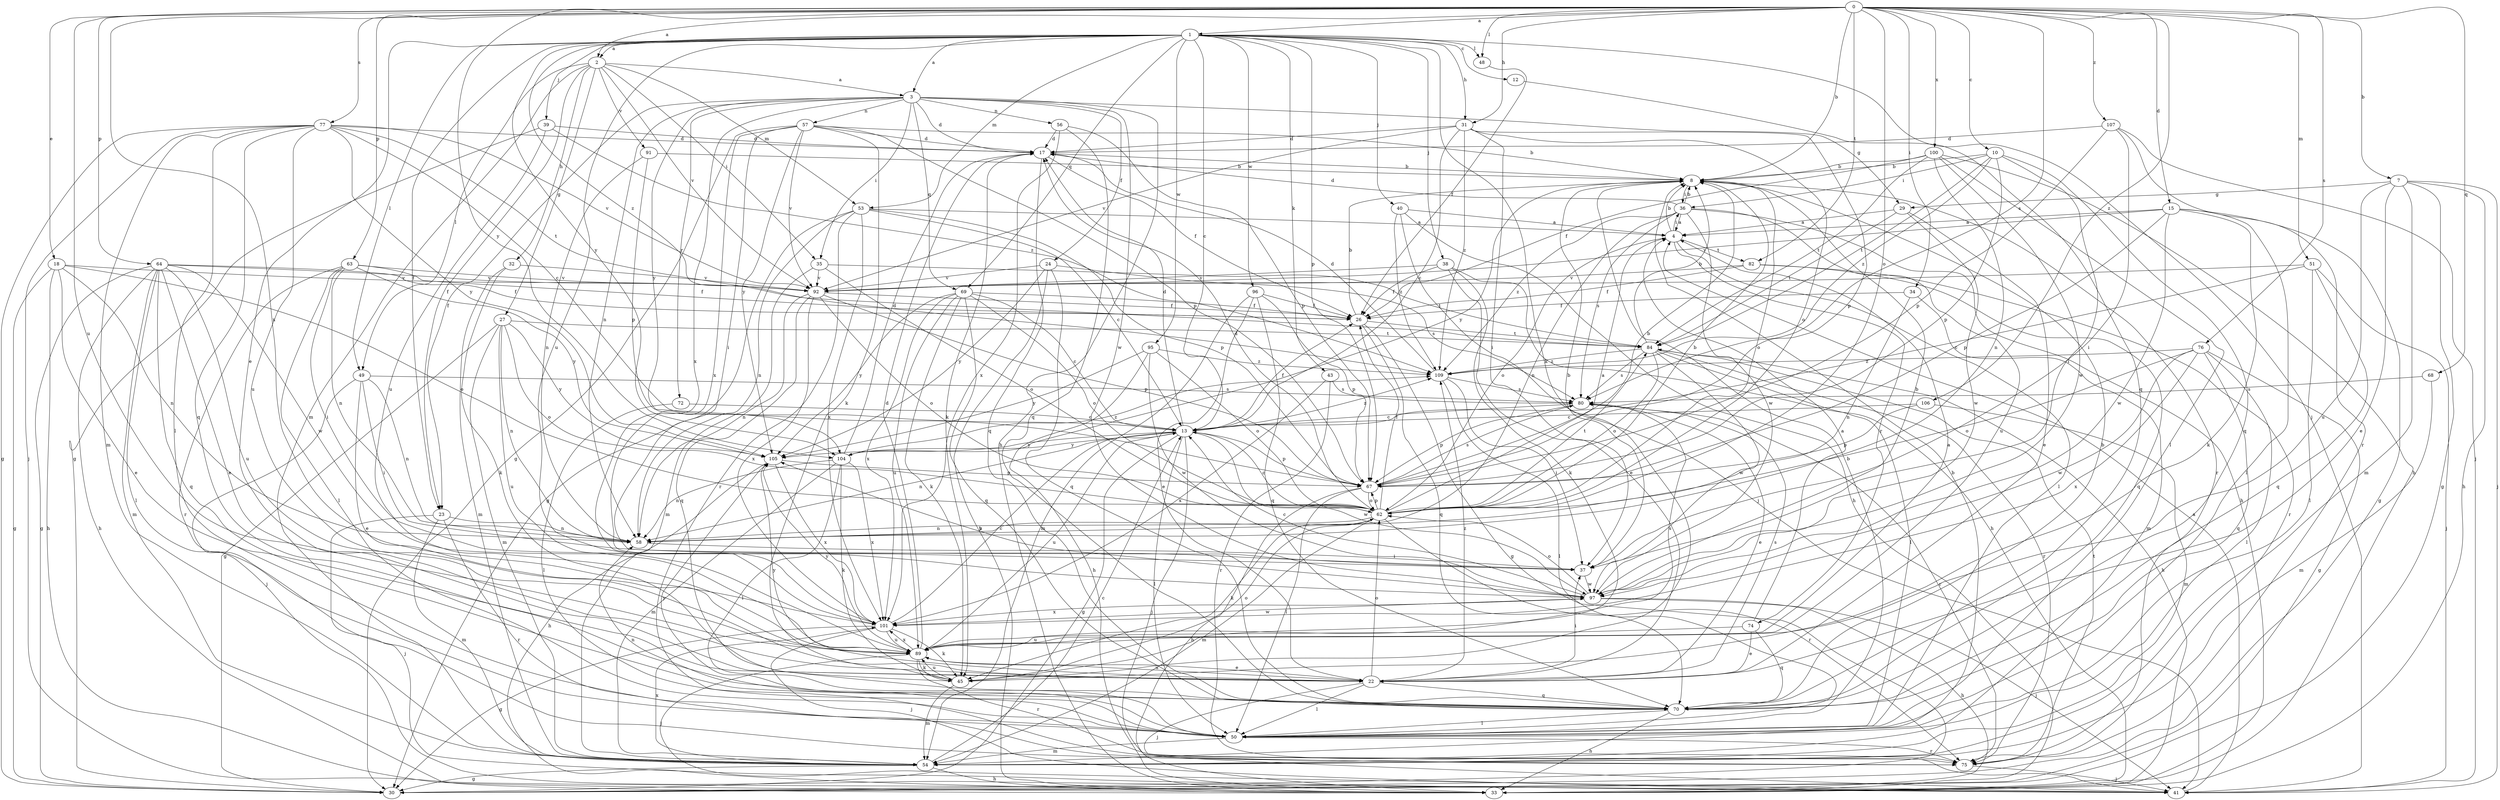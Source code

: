 strict digraph  {
0;
1;
2;
3;
4;
7;
8;
10;
12;
13;
15;
17;
18;
22;
23;
24;
26;
27;
29;
30;
31;
32;
33;
34;
35;
36;
37;
38;
39;
40;
41;
43;
45;
48;
49;
50;
51;
53;
54;
56;
57;
58;
62;
63;
64;
67;
68;
69;
70;
72;
74;
75;
76;
77;
80;
82;
84;
89;
91;
92;
95;
96;
97;
100;
101;
104;
105;
106;
107;
109;
0 -> 1  [label=a];
0 -> 2  [label=a];
0 -> 7  [label=b];
0 -> 8  [label=b];
0 -> 10  [label=c];
0 -> 15  [label=d];
0 -> 18  [label=e];
0 -> 31  [label=h];
0 -> 34  [label=i];
0 -> 48  [label=l];
0 -> 51  [label=m];
0 -> 62  [label=o];
0 -> 63  [label=p];
0 -> 64  [label=p];
0 -> 68  [label=q];
0 -> 76  [label=s];
0 -> 77  [label=s];
0 -> 80  [label=s];
0 -> 82  [label=t];
0 -> 89  [label=u];
0 -> 100  [label=x];
0 -> 101  [label=x];
0 -> 104  [label=y];
0 -> 106  [label=z];
0 -> 107  [label=z];
1 -> 2  [label=a];
1 -> 3  [label=a];
1 -> 12  [label=c];
1 -> 13  [label=c];
1 -> 22  [label=e];
1 -> 23  [label=f];
1 -> 31  [label=h];
1 -> 38  [label=j];
1 -> 39  [label=j];
1 -> 40  [label=j];
1 -> 41  [label=j];
1 -> 43  [label=k];
1 -> 45  [label=k];
1 -> 48  [label=l];
1 -> 49  [label=l];
1 -> 53  [label=m];
1 -> 67  [label=p];
1 -> 69  [label=q];
1 -> 89  [label=u];
1 -> 95  [label=w];
1 -> 96  [label=w];
1 -> 104  [label=y];
1 -> 109  [label=z];
2 -> 3  [label=a];
2 -> 23  [label=f];
2 -> 27  [label=g];
2 -> 32  [label=h];
2 -> 35  [label=i];
2 -> 49  [label=l];
2 -> 53  [label=m];
2 -> 54  [label=m];
2 -> 91  [label=v];
2 -> 92  [label=v];
3 -> 17  [label=d];
3 -> 23  [label=f];
3 -> 24  [label=f];
3 -> 29  [label=g];
3 -> 33  [label=h];
3 -> 35  [label=i];
3 -> 56  [label=n];
3 -> 57  [label=n];
3 -> 58  [label=n];
3 -> 69  [label=q];
3 -> 72  [label=r];
3 -> 97  [label=w];
3 -> 101  [label=x];
3 -> 104  [label=y];
4 -> 8  [label=b];
4 -> 36  [label=i];
4 -> 50  [label=l];
4 -> 62  [label=o];
4 -> 74  [label=r];
4 -> 82  [label=t];
7 -> 22  [label=e];
7 -> 29  [label=g];
7 -> 30  [label=g];
7 -> 33  [label=h];
7 -> 41  [label=j];
7 -> 54  [label=m];
7 -> 89  [label=u];
8 -> 36  [label=i];
8 -> 62  [label=o];
8 -> 75  [label=r];
8 -> 104  [label=y];
10 -> 8  [label=b];
10 -> 36  [label=i];
10 -> 37  [label=i];
10 -> 67  [label=p];
10 -> 70  [label=q];
10 -> 84  [label=t];
10 -> 109  [label=z];
12 -> 70  [label=q];
13 -> 17  [label=d];
13 -> 26  [label=f];
13 -> 30  [label=g];
13 -> 41  [label=j];
13 -> 50  [label=l];
13 -> 58  [label=n];
13 -> 67  [label=p];
13 -> 89  [label=u];
13 -> 97  [label=w];
13 -> 104  [label=y];
13 -> 105  [label=y];
13 -> 109  [label=z];
15 -> 4  [label=a];
15 -> 30  [label=g];
15 -> 45  [label=k];
15 -> 50  [label=l];
15 -> 67  [label=p];
15 -> 92  [label=v];
15 -> 97  [label=w];
17 -> 8  [label=b];
17 -> 26  [label=f];
17 -> 45  [label=k];
17 -> 70  [label=q];
18 -> 22  [label=e];
18 -> 30  [label=g];
18 -> 33  [label=h];
18 -> 58  [label=n];
18 -> 62  [label=o];
18 -> 92  [label=v];
22 -> 37  [label=i];
22 -> 41  [label=j];
22 -> 50  [label=l];
22 -> 62  [label=o];
22 -> 70  [label=q];
22 -> 80  [label=s];
22 -> 89  [label=u];
22 -> 105  [label=y];
22 -> 109  [label=z];
23 -> 41  [label=j];
23 -> 54  [label=m];
23 -> 58  [label=n];
23 -> 75  [label=r];
24 -> 33  [label=h];
24 -> 70  [label=q];
24 -> 80  [label=s];
24 -> 92  [label=v];
24 -> 105  [label=y];
26 -> 8  [label=b];
26 -> 30  [label=g];
26 -> 70  [label=q];
26 -> 84  [label=t];
27 -> 30  [label=g];
27 -> 54  [label=m];
27 -> 58  [label=n];
27 -> 62  [label=o];
27 -> 84  [label=t];
27 -> 89  [label=u];
27 -> 105  [label=y];
29 -> 4  [label=a];
29 -> 22  [label=e];
29 -> 84  [label=t];
29 -> 97  [label=w];
31 -> 13  [label=c];
31 -> 17  [label=d];
31 -> 37  [label=i];
31 -> 62  [label=o];
31 -> 67  [label=p];
31 -> 92  [label=v];
31 -> 109  [label=z];
32 -> 45  [label=k];
32 -> 54  [label=m];
32 -> 92  [label=v];
34 -> 26  [label=f];
34 -> 54  [label=m];
34 -> 58  [label=n];
35 -> 54  [label=m];
35 -> 62  [label=o];
35 -> 84  [label=t];
35 -> 92  [label=v];
36 -> 4  [label=a];
36 -> 8  [label=b];
36 -> 17  [label=d];
36 -> 33  [label=h];
36 -> 58  [label=n];
36 -> 80  [label=s];
36 -> 89  [label=u];
36 -> 97  [label=w];
36 -> 109  [label=z];
37 -> 8  [label=b];
37 -> 97  [label=w];
38 -> 22  [label=e];
38 -> 26  [label=f];
38 -> 33  [label=h];
38 -> 45  [label=k];
38 -> 92  [label=v];
39 -> 17  [label=d];
39 -> 30  [label=g];
39 -> 89  [label=u];
39 -> 109  [label=z];
40 -> 4  [label=a];
40 -> 33  [label=h];
40 -> 41  [label=j];
40 -> 109  [label=z];
41 -> 4  [label=a];
43 -> 75  [label=r];
43 -> 80  [label=s];
43 -> 101  [label=x];
45 -> 54  [label=m];
45 -> 62  [label=o];
45 -> 89  [label=u];
48 -> 26  [label=f];
49 -> 22  [label=e];
49 -> 37  [label=i];
49 -> 41  [label=j];
49 -> 58  [label=n];
49 -> 80  [label=s];
50 -> 8  [label=b];
50 -> 54  [label=m];
50 -> 58  [label=n];
50 -> 75  [label=r];
50 -> 105  [label=y];
51 -> 13  [label=c];
51 -> 41  [label=j];
51 -> 50  [label=l];
51 -> 70  [label=q];
51 -> 92  [label=v];
53 -> 4  [label=a];
53 -> 13  [label=c];
53 -> 30  [label=g];
53 -> 58  [label=n];
53 -> 67  [label=p];
53 -> 75  [label=r];
53 -> 101  [label=x];
54 -> 8  [label=b];
54 -> 13  [label=c];
54 -> 30  [label=g];
54 -> 33  [label=h];
54 -> 101  [label=x];
56 -> 17  [label=d];
56 -> 67  [label=p];
56 -> 70  [label=q];
56 -> 101  [label=x];
57 -> 8  [label=b];
57 -> 17  [label=d];
57 -> 30  [label=g];
57 -> 37  [label=i];
57 -> 45  [label=k];
57 -> 67  [label=p];
57 -> 92  [label=v];
57 -> 101  [label=x];
57 -> 105  [label=y];
58 -> 37  [label=i];
62 -> 4  [label=a];
62 -> 8  [label=b];
62 -> 13  [label=c];
62 -> 17  [label=d];
62 -> 26  [label=f];
62 -> 45  [label=k];
62 -> 54  [label=m];
62 -> 58  [label=n];
62 -> 67  [label=p];
62 -> 75  [label=r];
62 -> 84  [label=t];
63 -> 26  [label=f];
63 -> 37  [label=i];
63 -> 50  [label=l];
63 -> 58  [label=n];
63 -> 75  [label=r];
63 -> 92  [label=v];
63 -> 105  [label=y];
64 -> 22  [label=e];
64 -> 26  [label=f];
64 -> 30  [label=g];
64 -> 33  [label=h];
64 -> 50  [label=l];
64 -> 54  [label=m];
64 -> 70  [label=q];
64 -> 89  [label=u];
64 -> 92  [label=v];
64 -> 97  [label=w];
67 -> 8  [label=b];
67 -> 33  [label=h];
67 -> 50  [label=l];
67 -> 62  [label=o];
67 -> 80  [label=s];
68 -> 54  [label=m];
68 -> 80  [label=s];
69 -> 13  [label=c];
69 -> 26  [label=f];
69 -> 45  [label=k];
69 -> 62  [label=o];
69 -> 70  [label=q];
69 -> 89  [label=u];
69 -> 101  [label=x];
69 -> 105  [label=y];
70 -> 8  [label=b];
70 -> 33  [label=h];
70 -> 50  [label=l];
72 -> 13  [label=c];
72 -> 50  [label=l];
74 -> 4  [label=a];
74 -> 22  [label=e];
74 -> 70  [label=q];
74 -> 89  [label=u];
75 -> 41  [label=j];
75 -> 84  [label=t];
76 -> 30  [label=g];
76 -> 50  [label=l];
76 -> 62  [label=o];
76 -> 70  [label=q];
76 -> 97  [label=w];
76 -> 101  [label=x];
76 -> 109  [label=z];
77 -> 13  [label=c];
77 -> 17  [label=d];
77 -> 30  [label=g];
77 -> 41  [label=j];
77 -> 50  [label=l];
77 -> 54  [label=m];
77 -> 70  [label=q];
77 -> 84  [label=t];
77 -> 89  [label=u];
77 -> 92  [label=v];
77 -> 105  [label=y];
80 -> 13  [label=c];
80 -> 22  [label=e];
80 -> 67  [label=p];
80 -> 75  [label=r];
82 -> 26  [label=f];
82 -> 70  [label=q];
82 -> 75  [label=r];
82 -> 92  [label=v];
84 -> 8  [label=b];
84 -> 33  [label=h];
84 -> 50  [label=l];
84 -> 62  [label=o];
84 -> 75  [label=r];
84 -> 80  [label=s];
84 -> 97  [label=w];
84 -> 109  [label=z];
89 -> 4  [label=a];
89 -> 17  [label=d];
89 -> 22  [label=e];
89 -> 41  [label=j];
89 -> 45  [label=k];
89 -> 75  [label=r];
89 -> 80  [label=s];
89 -> 101  [label=x];
89 -> 105  [label=y];
91 -> 8  [label=b];
91 -> 58  [label=n];
91 -> 67  [label=p];
92 -> 26  [label=f];
92 -> 58  [label=n];
92 -> 62  [label=o];
92 -> 67  [label=p];
92 -> 70  [label=q];
92 -> 101  [label=x];
95 -> 33  [label=h];
95 -> 62  [label=o];
95 -> 97  [label=w];
95 -> 105  [label=y];
95 -> 109  [label=z];
96 -> 22  [label=e];
96 -> 26  [label=f];
96 -> 54  [label=m];
96 -> 67  [label=p];
96 -> 70  [label=q];
97 -> 8  [label=b];
97 -> 13  [label=c];
97 -> 33  [label=h];
97 -> 41  [label=j];
97 -> 62  [label=o];
97 -> 101  [label=x];
97 -> 105  [label=y];
100 -> 8  [label=b];
100 -> 26  [label=f];
100 -> 33  [label=h];
100 -> 50  [label=l];
100 -> 58  [label=n];
100 -> 84  [label=t];
100 -> 97  [label=w];
101 -> 13  [label=c];
101 -> 30  [label=g];
101 -> 41  [label=j];
101 -> 45  [label=k];
101 -> 89  [label=u];
101 -> 97  [label=w];
104 -> 17  [label=d];
104 -> 45  [label=k];
104 -> 50  [label=l];
104 -> 54  [label=m];
104 -> 58  [label=n];
104 -> 101  [label=x];
104 -> 109  [label=z];
105 -> 33  [label=h];
105 -> 67  [label=p];
105 -> 101  [label=x];
106 -> 13  [label=c];
106 -> 54  [label=m];
106 -> 67  [label=p];
107 -> 17  [label=d];
107 -> 37  [label=i];
107 -> 41  [label=j];
107 -> 67  [label=p];
107 -> 75  [label=r];
109 -> 17  [label=d];
109 -> 37  [label=i];
109 -> 50  [label=l];
109 -> 80  [label=s];
}

